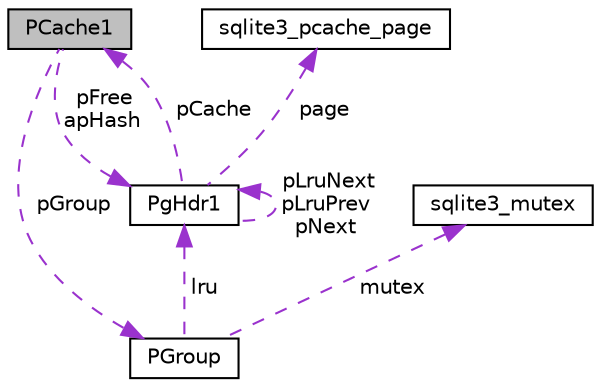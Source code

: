 digraph "PCache1"
{
 // LATEX_PDF_SIZE
  edge [fontname="Helvetica",fontsize="10",labelfontname="Helvetica",labelfontsize="10"];
  node [fontname="Helvetica",fontsize="10",shape=record];
  Node1 [label="PCache1",height=0.2,width=0.4,color="black", fillcolor="grey75", style="filled", fontcolor="black",tooltip=" "];
  Node2 -> Node1 [dir="back",color="darkorchid3",fontsize="10",style="dashed",label=" pGroup" ,fontname="Helvetica"];
  Node2 [label="PGroup",height=0.2,width=0.4,color="black", fillcolor="white", style="filled",URL="$structPGroup.html",tooltip=" "];
  Node3 -> Node2 [dir="back",color="darkorchid3",fontsize="10",style="dashed",label=" lru" ,fontname="Helvetica"];
  Node3 [label="PgHdr1",height=0.2,width=0.4,color="black", fillcolor="white", style="filled",URL="$structPgHdr1.html",tooltip=" "];
  Node4 -> Node3 [dir="back",color="darkorchid3",fontsize="10",style="dashed",label=" page" ,fontname="Helvetica"];
  Node4 [label="sqlite3_pcache_page",height=0.2,width=0.4,color="black", fillcolor="white", style="filled",URL="$structsqlite3__pcache__page.html",tooltip=" "];
  Node3 -> Node3 [dir="back",color="darkorchid3",fontsize="10",style="dashed",label=" pLruNext\npLruPrev\npNext" ,fontname="Helvetica"];
  Node1 -> Node3 [dir="back",color="darkorchid3",fontsize="10",style="dashed",label=" pCache" ,fontname="Helvetica"];
  Node5 -> Node2 [dir="back",color="darkorchid3",fontsize="10",style="dashed",label=" mutex" ,fontname="Helvetica"];
  Node5 [label="sqlite3_mutex",height=0.2,width=0.4,color="black", fillcolor="white", style="filled",URL="$structsqlite3__mutex.html",tooltip=" "];
  Node3 -> Node1 [dir="back",color="darkorchid3",fontsize="10",style="dashed",label=" pFree\napHash" ,fontname="Helvetica"];
}
